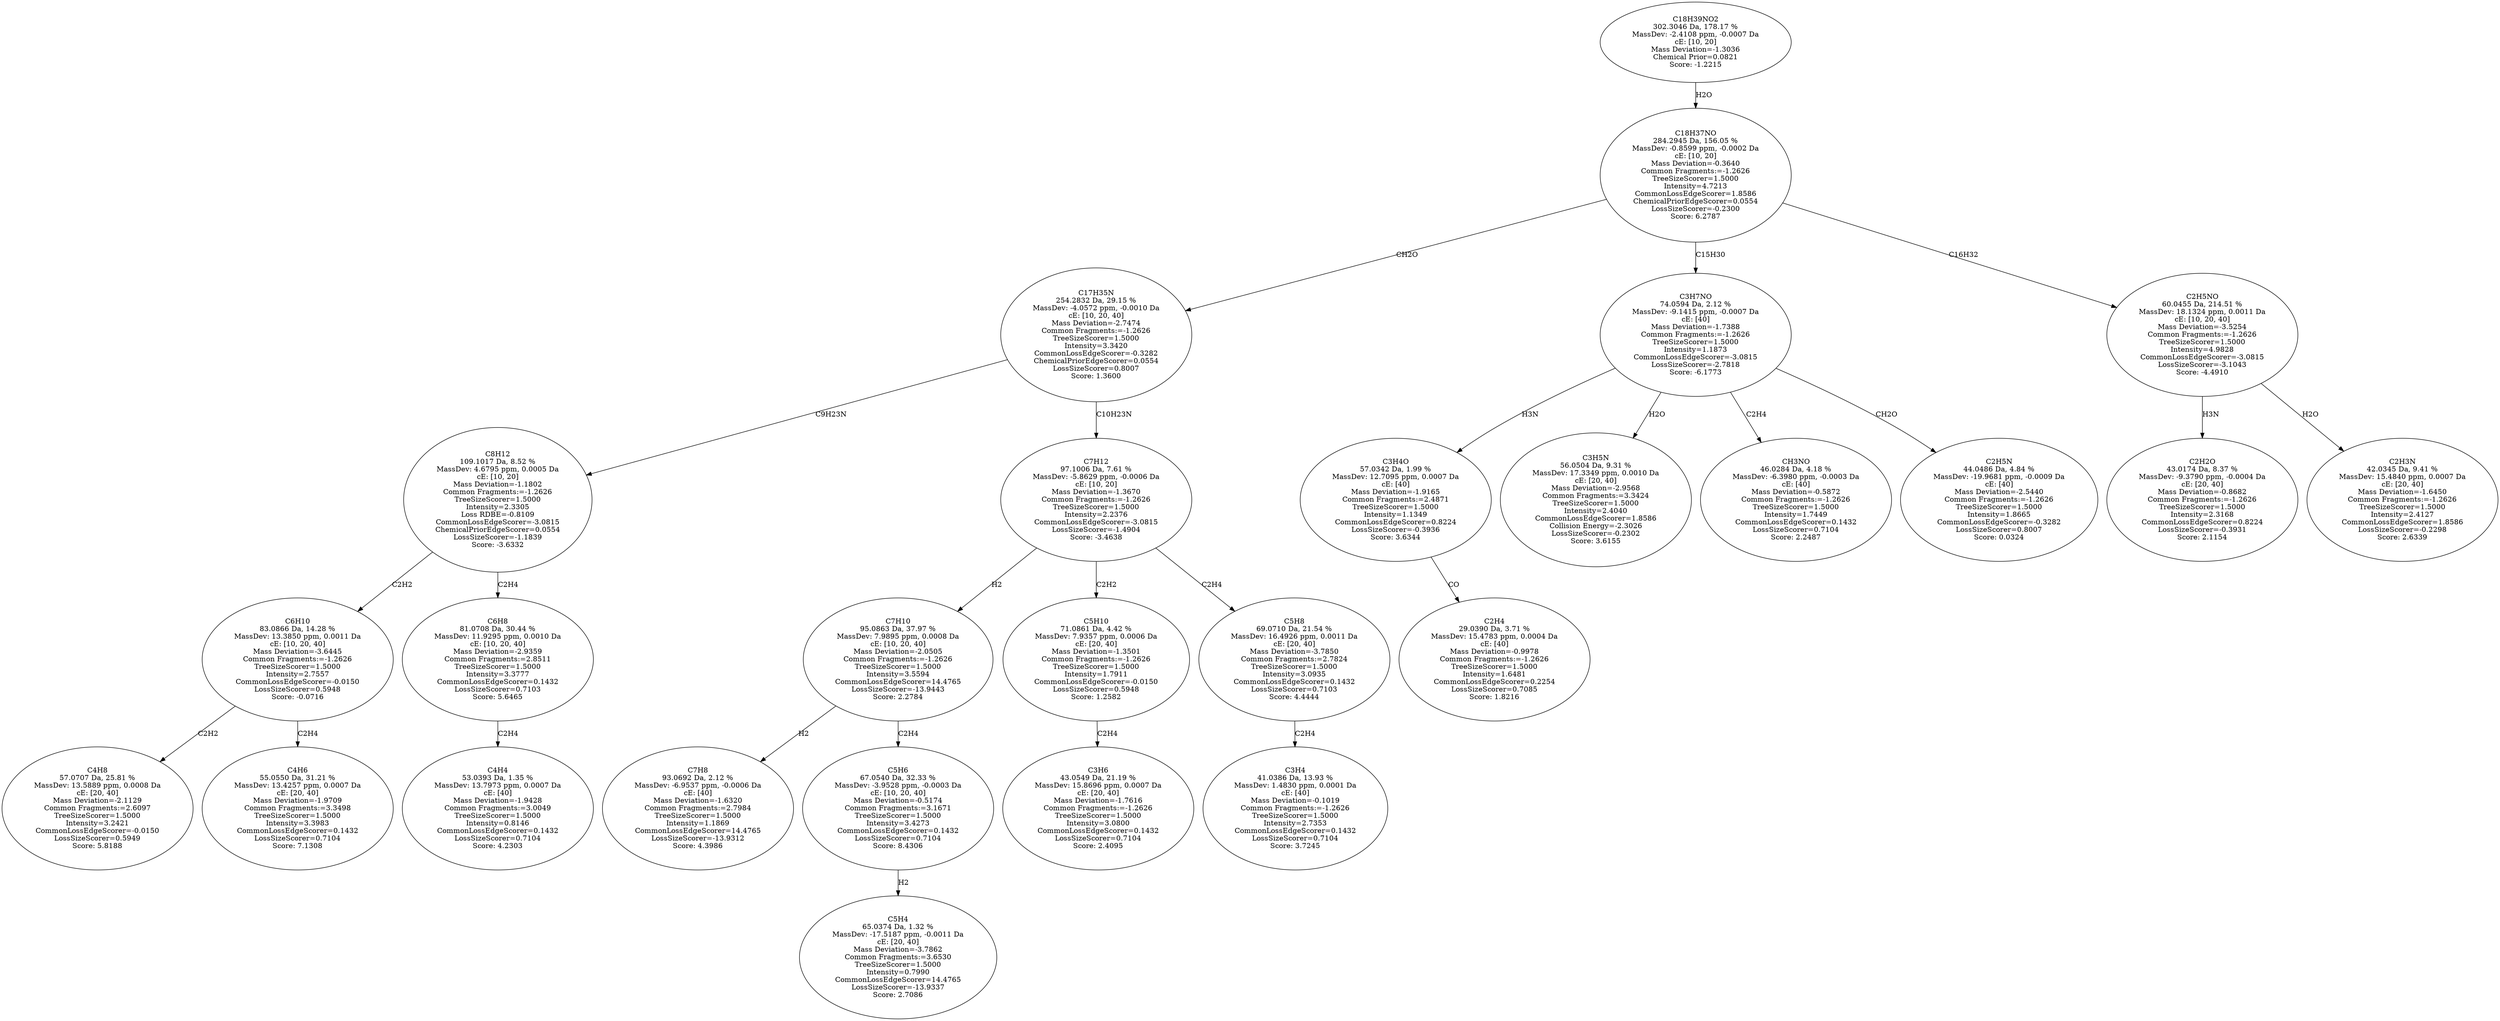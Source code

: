 strict digraph {
v1 [label="C4H8\n57.0707 Da, 25.81 %\nMassDev: 13.5889 ppm, 0.0008 Da\ncE: [20, 40]\nMass Deviation=-2.1129\nCommon Fragments:=2.6097\nTreeSizeScorer=1.5000\nIntensity=3.2421\nCommonLossEdgeScorer=-0.0150\nLossSizeScorer=0.5949\nScore: 5.8188"];
v2 [label="C4H6\n55.0550 Da, 31.21 %\nMassDev: 13.4257 ppm, 0.0007 Da\ncE: [20, 40]\nMass Deviation=-1.9709\nCommon Fragments:=3.3498\nTreeSizeScorer=1.5000\nIntensity=3.3983\nCommonLossEdgeScorer=0.1432\nLossSizeScorer=0.7104\nScore: 7.1308"];
v3 [label="C6H10\n83.0866 Da, 14.28 %\nMassDev: 13.3850 ppm, 0.0011 Da\ncE: [10, 20, 40]\nMass Deviation=-3.6445\nCommon Fragments:=-1.2626\nTreeSizeScorer=1.5000\nIntensity=2.7557\nCommonLossEdgeScorer=-0.0150\nLossSizeScorer=0.5948\nScore: -0.0716"];
v4 [label="C4H4\n53.0393 Da, 1.35 %\nMassDev: 13.7973 ppm, 0.0007 Da\ncE: [40]\nMass Deviation=-1.9428\nCommon Fragments:=3.0049\nTreeSizeScorer=1.5000\nIntensity=0.8146\nCommonLossEdgeScorer=0.1432\nLossSizeScorer=0.7104\nScore: 4.2303"];
v5 [label="C6H8\n81.0708 Da, 30.44 %\nMassDev: 11.9295 ppm, 0.0010 Da\ncE: [10, 20, 40]\nMass Deviation=-2.9359\nCommon Fragments:=2.8511\nTreeSizeScorer=1.5000\nIntensity=3.3777\nCommonLossEdgeScorer=0.1432\nLossSizeScorer=0.7103\nScore: 5.6465"];
v6 [label="C8H12\n109.1017 Da, 8.52 %\nMassDev: 4.6795 ppm, 0.0005 Da\ncE: [10, 20]\nMass Deviation=-1.1802\nCommon Fragments:=-1.2626\nTreeSizeScorer=1.5000\nIntensity=2.3305\nLoss RDBE=-0.8109\nCommonLossEdgeScorer=-3.0815\nChemicalPriorEdgeScorer=0.0554\nLossSizeScorer=-1.1839\nScore: -3.6332"];
v7 [label="C7H8\n93.0692 Da, 2.12 %\nMassDev: -6.9537 ppm, -0.0006 Da\ncE: [40]\nMass Deviation=-1.6320\nCommon Fragments:=2.7984\nTreeSizeScorer=1.5000\nIntensity=1.1869\nCommonLossEdgeScorer=14.4765\nLossSizeScorer=-13.9312\nScore: 4.3986"];
v8 [label="C5H4\n65.0374 Da, 1.32 %\nMassDev: -17.5187 ppm, -0.0011 Da\ncE: [20, 40]\nMass Deviation=-3.7862\nCommon Fragments:=3.6530\nTreeSizeScorer=1.5000\nIntensity=0.7990\nCommonLossEdgeScorer=14.4765\nLossSizeScorer=-13.9337\nScore: 2.7086"];
v9 [label="C5H6\n67.0540 Da, 32.33 %\nMassDev: -3.9528 ppm, -0.0003 Da\ncE: [10, 20, 40]\nMass Deviation=-0.5174\nCommon Fragments:=3.1671\nTreeSizeScorer=1.5000\nIntensity=3.4273\nCommonLossEdgeScorer=0.1432\nLossSizeScorer=0.7104\nScore: 8.4306"];
v10 [label="C7H10\n95.0863 Da, 37.97 %\nMassDev: 7.9895 ppm, 0.0008 Da\ncE: [10, 20, 40]\nMass Deviation=-2.0505\nCommon Fragments:=-1.2626\nTreeSizeScorer=1.5000\nIntensity=3.5594\nCommonLossEdgeScorer=14.4765\nLossSizeScorer=-13.9443\nScore: 2.2784"];
v11 [label="C3H6\n43.0549 Da, 21.19 %\nMassDev: 15.8696 ppm, 0.0007 Da\ncE: [20, 40]\nMass Deviation=-1.7616\nCommon Fragments:=-1.2626\nTreeSizeScorer=1.5000\nIntensity=3.0800\nCommonLossEdgeScorer=0.1432\nLossSizeScorer=0.7104\nScore: 2.4095"];
v12 [label="C5H10\n71.0861 Da, 4.42 %\nMassDev: 7.9357 ppm, 0.0006 Da\ncE: [20, 40]\nMass Deviation=-1.3501\nCommon Fragments:=-1.2626\nTreeSizeScorer=1.5000\nIntensity=1.7911\nCommonLossEdgeScorer=-0.0150\nLossSizeScorer=0.5948\nScore: 1.2582"];
v13 [label="C3H4\n41.0386 Da, 13.93 %\nMassDev: 1.4830 ppm, 0.0001 Da\ncE: [40]\nMass Deviation=-0.1019\nCommon Fragments:=-1.2626\nTreeSizeScorer=1.5000\nIntensity=2.7353\nCommonLossEdgeScorer=0.1432\nLossSizeScorer=0.7104\nScore: 3.7245"];
v14 [label="C5H8\n69.0710 Da, 21.54 %\nMassDev: 16.4926 ppm, 0.0011 Da\ncE: [20, 40]\nMass Deviation=-3.7850\nCommon Fragments:=2.7824\nTreeSizeScorer=1.5000\nIntensity=3.0935\nCommonLossEdgeScorer=0.1432\nLossSizeScorer=0.7103\nScore: 4.4444"];
v15 [label="C7H12\n97.1006 Da, 7.61 %\nMassDev: -5.8629 ppm, -0.0006 Da\ncE: [10, 20]\nMass Deviation=-1.3670\nCommon Fragments:=-1.2626\nTreeSizeScorer=1.5000\nIntensity=2.2376\nCommonLossEdgeScorer=-3.0815\nLossSizeScorer=-1.4904\nScore: -3.4638"];
v16 [label="C17H35N\n254.2832 Da, 29.15 %\nMassDev: -4.0572 ppm, -0.0010 Da\ncE: [10, 20, 40]\nMass Deviation=-2.7474\nCommon Fragments:=-1.2626\nTreeSizeScorer=1.5000\nIntensity=3.3420\nCommonLossEdgeScorer=-0.3282\nChemicalPriorEdgeScorer=0.0554\nLossSizeScorer=0.8007\nScore: 1.3600"];
v17 [label="C2H4\n29.0390 Da, 3.71 %\nMassDev: 15.4783 ppm, 0.0004 Da\ncE: [40]\nMass Deviation=-0.9978\nCommon Fragments:=-1.2626\nTreeSizeScorer=1.5000\nIntensity=1.6481\nCommonLossEdgeScorer=0.2254\nLossSizeScorer=0.7085\nScore: 1.8216"];
v18 [label="C3H4O\n57.0342 Da, 1.99 %\nMassDev: 12.7095 ppm, 0.0007 Da\ncE: [40]\nMass Deviation=-1.9165\nCommon Fragments:=2.4871\nTreeSizeScorer=1.5000\nIntensity=1.1349\nCommonLossEdgeScorer=0.8224\nLossSizeScorer=-0.3936\nScore: 3.6344"];
v19 [label="C3H5N\n56.0504 Da, 9.31 %\nMassDev: 17.3349 ppm, 0.0010 Da\ncE: [20, 40]\nMass Deviation=-2.9568\nCommon Fragments:=3.3424\nTreeSizeScorer=1.5000\nIntensity=2.4040\nCommonLossEdgeScorer=1.8586\nCollision Energy=-2.3026\nLossSizeScorer=-0.2302\nScore: 3.6155"];
v20 [label="CH3NO\n46.0284 Da, 4.18 %\nMassDev: -6.3980 ppm, -0.0003 Da\ncE: [40]\nMass Deviation=-0.5872\nCommon Fragments:=-1.2626\nTreeSizeScorer=1.5000\nIntensity=1.7449\nCommonLossEdgeScorer=0.1432\nLossSizeScorer=0.7104\nScore: 2.2487"];
v21 [label="C2H5N\n44.0486 Da, 4.84 %\nMassDev: -19.9681 ppm, -0.0009 Da\ncE: [40]\nMass Deviation=-2.5440\nCommon Fragments:=-1.2626\nTreeSizeScorer=1.5000\nIntensity=1.8665\nCommonLossEdgeScorer=-0.3282\nLossSizeScorer=0.8007\nScore: 0.0324"];
v22 [label="C3H7NO\n74.0594 Da, 2.12 %\nMassDev: -9.1415 ppm, -0.0007 Da\ncE: [40]\nMass Deviation=-1.7388\nCommon Fragments:=-1.2626\nTreeSizeScorer=1.5000\nIntensity=1.1873\nCommonLossEdgeScorer=-3.0815\nLossSizeScorer=-2.7818\nScore: -6.1773"];
v23 [label="C2H2O\n43.0174 Da, 8.37 %\nMassDev: -9.3790 ppm, -0.0004 Da\ncE: [20, 40]\nMass Deviation=-0.8682\nCommon Fragments:=-1.2626\nTreeSizeScorer=1.5000\nIntensity=2.3168\nCommonLossEdgeScorer=0.8224\nLossSizeScorer=-0.3931\nScore: 2.1154"];
v24 [label="C2H3N\n42.0345 Da, 9.41 %\nMassDev: 15.4840 ppm, 0.0007 Da\ncE: [20, 40]\nMass Deviation=-1.6450\nCommon Fragments:=-1.2626\nTreeSizeScorer=1.5000\nIntensity=2.4127\nCommonLossEdgeScorer=1.8586\nLossSizeScorer=-0.2298\nScore: 2.6339"];
v25 [label="C2H5NO\n60.0455 Da, 214.51 %\nMassDev: 18.1324 ppm, 0.0011 Da\ncE: [10, 20, 40]\nMass Deviation=-3.5254\nCommon Fragments:=-1.2626\nTreeSizeScorer=1.5000\nIntensity=4.9828\nCommonLossEdgeScorer=-3.0815\nLossSizeScorer=-3.1043\nScore: -4.4910"];
v26 [label="C18H37NO\n284.2945 Da, 156.05 %\nMassDev: -0.8599 ppm, -0.0002 Da\ncE: [10, 20]\nMass Deviation=-0.3640\nCommon Fragments:=-1.2626\nTreeSizeScorer=1.5000\nIntensity=4.7213\nCommonLossEdgeScorer=1.8586\nChemicalPriorEdgeScorer=0.0554\nLossSizeScorer=-0.2300\nScore: 6.2787"];
v27 [label="C18H39NO2\n302.3046 Da, 178.17 %\nMassDev: -2.4108 ppm, -0.0007 Da\ncE: [10, 20]\nMass Deviation=-1.3036\nChemical Prior=0.0821\nScore: -1.2215"];
v3 -> v1 [label="C2H2"];
v3 -> v2 [label="C2H4"];
v6 -> v3 [label="C2H2"];
v5 -> v4 [label="C2H4"];
v6 -> v5 [label="C2H4"];
v16 -> v6 [label="C9H23N"];
v10 -> v7 [label="H2"];
v9 -> v8 [label="H2"];
v10 -> v9 [label="C2H4"];
v15 -> v10 [label="H2"];
v12 -> v11 [label="C2H4"];
v15 -> v12 [label="C2H2"];
v14 -> v13 [label="C2H4"];
v15 -> v14 [label="C2H4"];
v16 -> v15 [label="C10H23N"];
v26 -> v16 [label="CH2O"];
v18 -> v17 [label="CO"];
v22 -> v18 [label="H3N"];
v22 -> v19 [label="H2O"];
v22 -> v20 [label="C2H4"];
v22 -> v21 [label="CH2O"];
v26 -> v22 [label="C15H30"];
v25 -> v23 [label="H3N"];
v25 -> v24 [label="H2O"];
v26 -> v25 [label="C16H32"];
v27 -> v26 [label="H2O"];
}